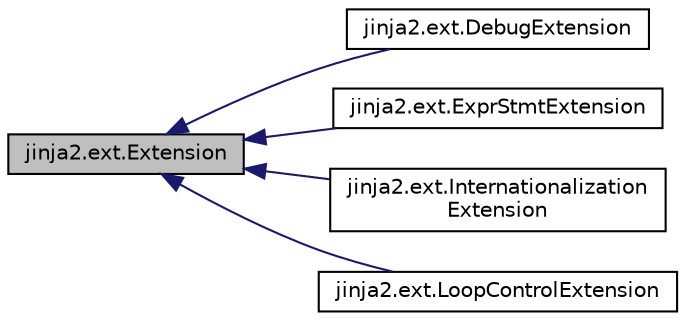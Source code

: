 digraph "jinja2.ext.Extension"
{
 // LATEX_PDF_SIZE
  edge [fontname="Helvetica",fontsize="10",labelfontname="Helvetica",labelfontsize="10"];
  node [fontname="Helvetica",fontsize="10",shape=record];
  rankdir="LR";
  Node1 [label="jinja2.ext.Extension",height=0.2,width=0.4,color="black", fillcolor="grey75", style="filled", fontcolor="black",tooltip=" "];
  Node1 -> Node2 [dir="back",color="midnightblue",fontsize="10",style="solid",fontname="Helvetica"];
  Node2 [label="jinja2.ext.DebugExtension",height=0.2,width=0.4,color="black", fillcolor="white", style="filled",URL="$classjinja2_1_1ext_1_1DebugExtension.html",tooltip=" "];
  Node1 -> Node3 [dir="back",color="midnightblue",fontsize="10",style="solid",fontname="Helvetica"];
  Node3 [label="jinja2.ext.ExprStmtExtension",height=0.2,width=0.4,color="black", fillcolor="white", style="filled",URL="$classjinja2_1_1ext_1_1ExprStmtExtension.html",tooltip=" "];
  Node1 -> Node4 [dir="back",color="midnightblue",fontsize="10",style="solid",fontname="Helvetica"];
  Node4 [label="jinja2.ext.Internationalization\lExtension",height=0.2,width=0.4,color="black", fillcolor="white", style="filled",URL="$classjinja2_1_1ext_1_1InternationalizationExtension.html",tooltip=" "];
  Node1 -> Node5 [dir="back",color="midnightblue",fontsize="10",style="solid",fontname="Helvetica"];
  Node5 [label="jinja2.ext.LoopControlExtension",height=0.2,width=0.4,color="black", fillcolor="white", style="filled",URL="$classjinja2_1_1ext_1_1LoopControlExtension.html",tooltip=" "];
}
